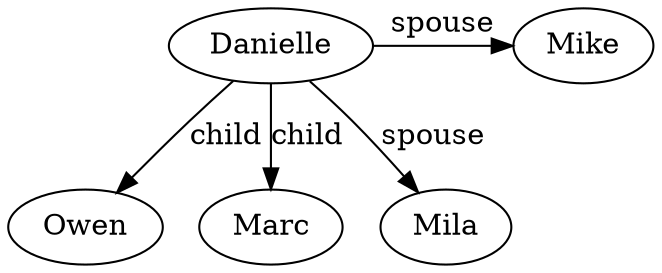 digraph a {
{rank=same Danielle Mike}
    Danielle -> Mike [label="spouse"]
    Danielle -> Owen [label="child"]
    Danielle -> Marc [label="child"]
    Danielle -> Mila [label="spouse"]
}
